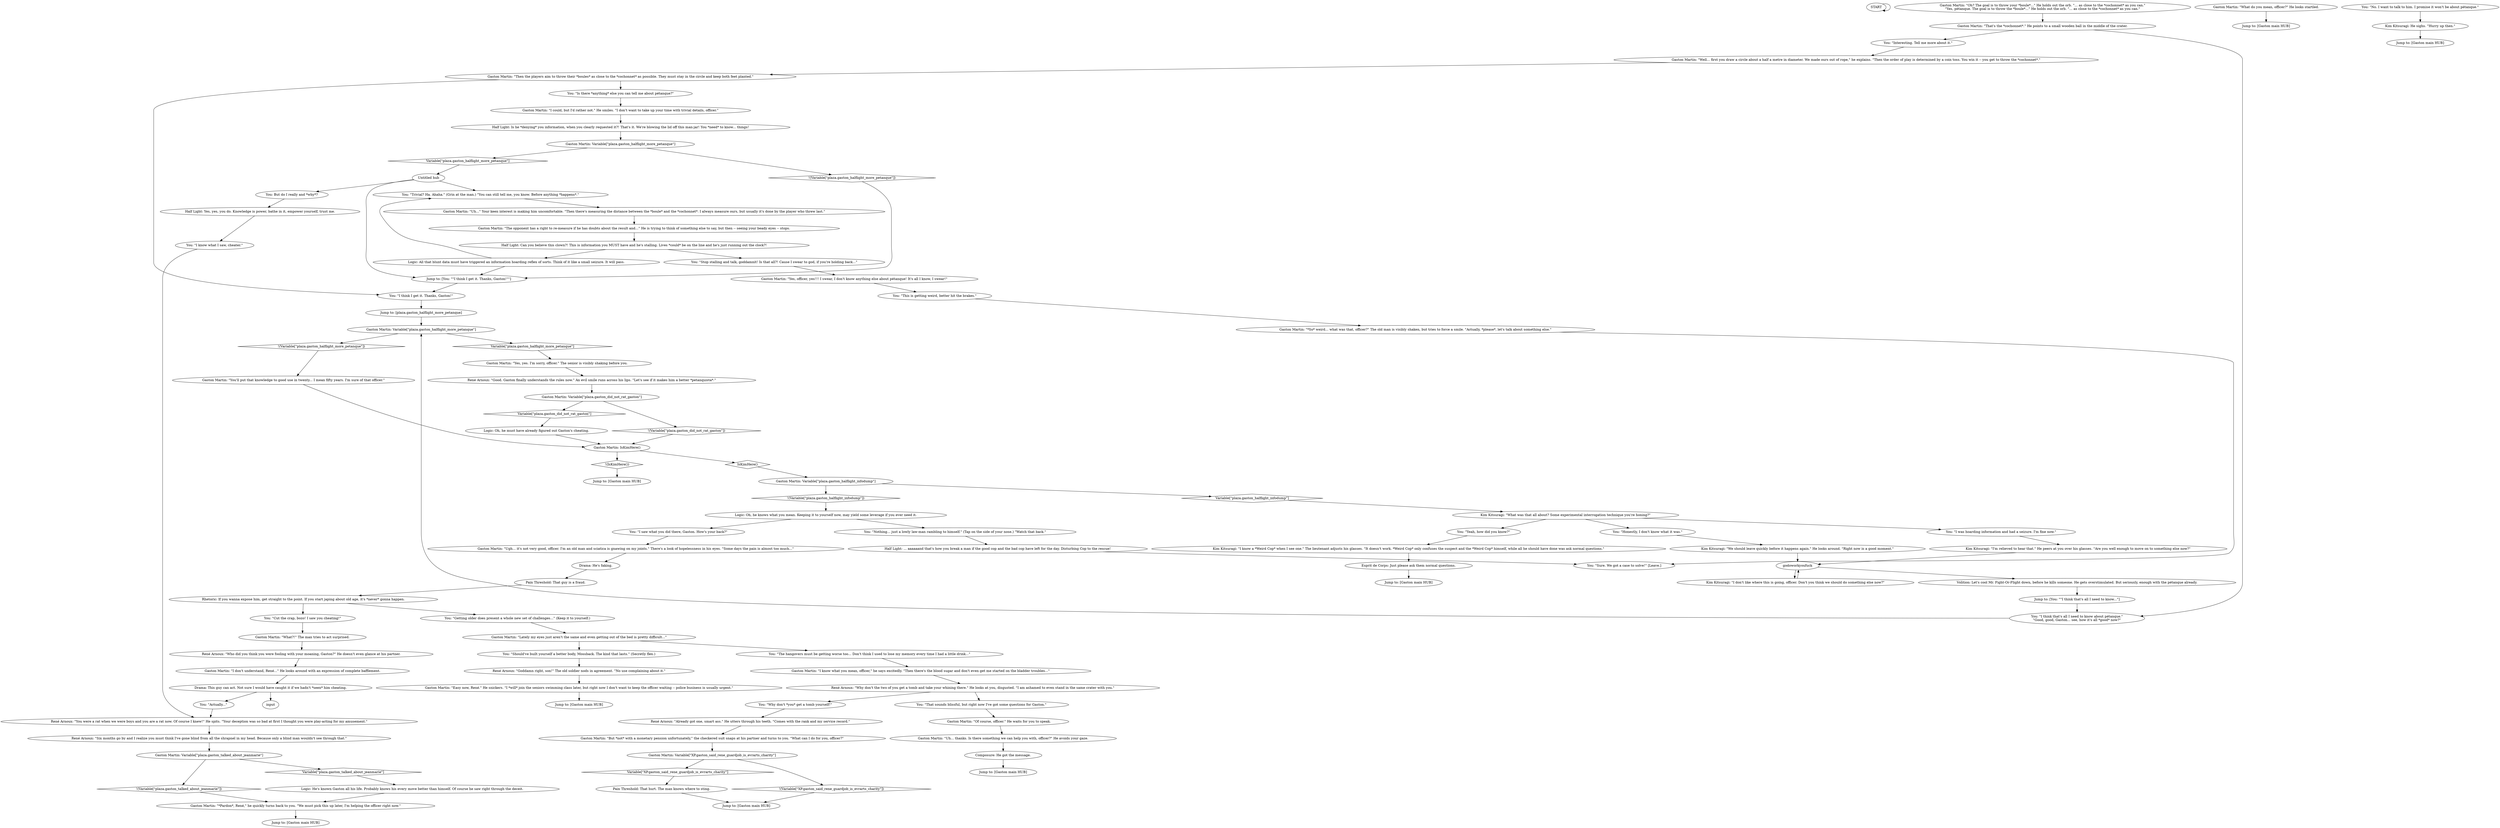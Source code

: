 # PLAZA / GASTON CHEATING
# * Rat or don't rat out cheating Gaston
#* What Game is this?
# ==================================================
digraph G {
	  0 [label="START"];
	  1 [label="input"];
	  2 [label="You: \"I know what I saw, cheater.\""];
	  3 [label="Logic: All that blunt data must have triggered an information hoarding reflex of sorts. Think of it like a small seizure. It will pass."];
	  4 [label="You: \"This is getting weird, better hit the brakes.\""];
	  5 [label="Half Light: ... aaaaaand that's how you break a man if the good cop and the bad cop have left for the day. Disturbing Cop to the rescue!"];
	  6 [label="Gaston Martin: \"Uh... thanks. Is there something we can help you with, officer?\" He avoids your gaze."];
	  7 [label="Jump to: [Gaston main HUB]"];
	  8 [label="Logic: Oh, he knows what you mean. Keeping it to yourself now, may yield some leverage if you ever need it."];
	  9 [label="Kim Kitsuragi: \"I don't like where this is going, officer. Don't you think we should do something else now?\""];
	  10 [label="You: \"Sure. We got a case to solve!\" [Leave.]"];
	  11 [label="Volition: Let's cool Mr. Fight-Or-Flight down, before he kills someone. He gets overstimulated. But seriously, enough with the pétanque already."];
	  12 [label="You: \"No. I want to talk to him. I promise it won't be about pétanque.\""];
	  13 [label="You: \"I saw what you did there, Gaston. How's your back?\""];
	  14 [label="You: \"Getting older does present a whole new set of challenges...\" (Keep it to yourself.)"];
	  15 [label="Gaston Martin: \"Lately my eyes just aren't the same and even getting out of the bed is pretty difficult...\""];
	  16 [label="Gaston Martin: \"Of course, officer.\" He waits for you to speak."];
	  17 [label="Gaston Martin: \"Well... first you draw a circle about a half a metre in diameter. We made ours out of rope,\" he explains. \"Then the order of play is determined by a coin toss. You win it -- you get to throw the *cochonnet*.\""];
	  18 [label="Drama: This guy can act. Not sure I would have caught it if we hadn't *seen* him cheating."];
	  19 [label="Jump to: [Gaston main HUB]"];
	  20 [label="Kim Kitsuragi: He sighs. \"Hurry up then.\""];
	  21 [label="Half Light: Can you believe this clown?! This is information you MUST have and he's stalling. Lives *could* be on the line and he's just running out the clock?!"];
	  22 [label="You: \"Interesting. Tell me more about it.\""];
	  23 [label="Gaston Martin: \"Then the players aim to throw their *boules* as close to the *cochonnet* as possible. They must stay in the circle and keep both feet planted.\""];
	  24 [label="René Arnoux: \"Why don't the two of you get a tomb and take your whining there.\" He looks at you, disgusted. \"I am ashamed to even stand in the same crater with you.\""];
	  25 [label="Jump to: [Gaston main HUB]"];
	  26 [label="Gaston Martin: \"*So* weird... what was that, officer?\" The old man is visibly shaken, but tries to force a smile. \"Actually, *please*, let's talk about something else.\""];
	  27 [label="René Arnoux: \"Six months go by and I realize you must think I've gone blind from all the shrapnel in my head. Because only a blind man wouldn't see through that.\""];
	  28 [label="Gaston Martin: \"Oh? The goal is to throw your *boule*...\" He holds out the orb. \"... as close to the *cochonnet* as you can.\"\n\"Yes, pétanque. The goal is to throw the *boule*...\" He holds out the orb. \"... as close to the *cochonnet* as you can.\""];
	  29 [label="Gaston Martin: \"Easy now, René.\" He snickers. \"I *will* join the seniors swimming class later, but right now I don't want to keep the officer waiting -- police business is usually urgent.\""];
	  30 [label="Gaston Martin: \"Yes, yes. I'm sorry, officer.\" The senior is visibly shaking before you."];
	  31 [label="Logic: Oh, he must have already figured out Gaston's cheating."];
	  32 [label="Untitled hub"];
	  33 [label="Kim Kitsuragi: \"We should leave quickly before it happens again.\" He looks around. \"Right now is a good moment.\""];
	  34 [label="Jump to: [Gaston main HUB]"];
	  35 [label="You: \"Nothing... just a lowly law-man rambling to himself.\" (Tap on the side of your nose.) \"Watch that back.\""];
	  36 [label="Composure: He got the message."];
	  37 [label="René Arnoux: \"You were a rat when we were boys and you are a rat now. Of course I knew!\" He spits. \"Your deception was so bad at first I thought you were play-acting for my amusement.\""];
	  38 [label="You: \"Trivial? Ha. Ahaha.\" (Grin at the man.) \"You can still tell me, you know. Before anything *happens*.\""];
	  39 [label="Gaston Martin: \"That's the *cochonnet*.\" He points to a small wooden ball in the middle of the crater."];
	  40 [label="You: \"Cut the crap, bozo! I saw you cheating!\""];
	  41 [label="Pain Threshold: That hurt. The man knows where to sting."];
	  42 [label="René Arnoux: \"Who did you think you were fooling with your moaning, Gaston?\" He doesn't even glance at his partner."];
	  43 [label="You: \"Why don't *you* get a tomb yourself!\""];
	  44 [label="René Arnoux: \"Already got one, smart ass.\" He utters through his teeth. \"Comes with the rank and my service record.\""];
	  45 [label="Gaston Martin: \"What do you mean, officer?\" He looks startled."];
	  46 [label="Gaston Martin: IsKimHere()"];
	  47 [label="IsKimHere()", shape=diamond];
	  48 [label="!(IsKimHere())", shape=diamond];
	  49 [label="Gaston Martin: Variable[\"plaza.gaston_talked_about_jeanmarie\"]"];
	  50 [label="Variable[\"plaza.gaston_talked_about_jeanmarie\"]", shape=diamond];
	  51 [label="!(Variable[\"plaza.gaston_talked_about_jeanmarie\"])", shape=diamond];
	  52 [label="Rhetoric: If you wanna expose him, get straight to the point. If you start japing about old age, it's *never* gonna happen."];
	  53 [label="Gaston Martin: \"Yes, officer, yes!!! I swear, I don't know anything else about pétanque! It's all I know, I swear!\""];
	  54 [label="Gaston Martin: \"I could, but I'd rather not.\" He smiles. \"I don't want to take up your time with trivial details, officer.\""];
	  55 [label="Kim Kitsuragi: \"What was that all about? Some experimental interrogation technique you're honing?\""];
	  56 [label="Esprit de Corps: Just please ask them normal questions."];
	  57 [label="Gaston Martin: \"The opponent has a right to re-measure if he has doubts about the result and...\" He is trying to think of something else to say, but then -- seeing your beady eyes -- stops."];
	  58 [label="Gaston Martin: \"What?!\" The man tries to act surprised."];
	  59 [label="Jump to: [Gaston main HUB]"];
	  60 [label="Half Light: Yes, yes, you do. Knowledge is power, bathe in it, empower yourself, trust me."];
	  61 [label="Gaston Martin: \"Ugh... it's not very good, officer. I'm an old man and sciatica is gnawing on my joints.\" There's a look of hopelessness in his eyes. \"Some days the pain is almost too much...\""];
	  62 [label="You: \"I think that's all I need to know about pétanque.\"\n\"Good, good, Gaston... see, how it's all *good* now?\""];
	  63 [label="Gaston Martin: Variable[\"plaza.gaston_halflight_infodump\"]"];
	  64 [label="Variable[\"plaza.gaston_halflight_infodump\"]", shape=diamond];
	  65 [label="!(Variable[\"plaza.gaston_halflight_infodump\"])", shape=diamond];
	  66 [label="You: \"I was hoarding information and had a seizure. I'm fine now.\""];
	  67 [label="Drama: He's faking."];
	  68 [label="Gaston Martin: \"*Pardon*, René,\" he quickly turns back to you. \"We must pick this up later, I'm helping the officer right now.\""];
	  69 [label="You: \"Stop stalling and talk, goddamnit! Is that all?! Cause I swear to god, if you're holding back...\""];
	  70 [label="Pain Threshold: That guy is a fraud."];
	  71 [label="Jump to: [Gaston main HUB]"];
	  72 [label="Gaston Martin: \"I don't understand, René...\" He looks around with an expression of complete bafflement."];
	  73 [label="You: \"I think I get it. Thanks, Gaston!\""];
	  74 [label="You: \"Is there *anything* else you can tell me about pétanque?\""];
	  75 [label="Half Light: Is he *denying* you information, when you clearly requested it?! That's it. We're blowing the lid off this man-jar! You *need* to know... things!"];
	  76 [label="You: \"Should've built yourself a better body, Mossback. The kind that lasts.\" (Secretly flex.)"];
	  77 [label="Gaston Martin: Variable[\"plaza.gaston_halflight_more_petanque\"]"];
	  78 [label="Variable[\"plaza.gaston_halflight_more_petanque\"]", shape=diamond];
	  79 [label="!(Variable[\"plaza.gaston_halflight_more_petanque\"])", shape=diamond];
	  80 [label="Kim Kitsuragi: \"I'm relieved to hear that.\" He peers at you over his glasses. \"Are you well enough to move on to something else now?\""];
	  81 [label="You: \"The hangovers must be getting worse too... Don't think I used to lose my memory every time I had a little drink...\""];
	  82 [label="Jump to: [plaza.gaston_halflight_more_petanque]"];
	  83 [label="Jump to: [You: \"\"I think that's all I need to know...\"]"];
	  84 [label="You: \"That sounds blissful, but right now I've got some questions for Gaston.\""];
	  85 [label="You: \"Honestly, I don't know what it was.\""];
	  86 [label="Jump to: [Gaston main HUB]"];
	  87 [label="Gaston Martin: Variable[\"plaza.gaston_halflight_more_petanque\"]"];
	  88 [label="Variable[\"plaza.gaston_halflight_more_petanque\"]", shape=diamond];
	  89 [label="!(Variable[\"plaza.gaston_halflight_more_petanque\"])", shape=diamond];
	  90 [label="You: \"Actually...\""];
	  91 [label="Jump to: [Gaston main HUB]"];
	  92 [label="Gaston Martin: \"But *not* with a monetary pension unfortunately,\" the checkered suit snaps at his partner and turns to you. \"What can I do for you, officer?\""];
	  93 [label="You: But do I really and *why*?"];
	  94 [label="You: \"Yeah, how did you know?\""];
	  95 [label="Kim Kitsuragi: \"I know a *Weird Cop* when I see one.\" The lieutenant adjusts his glasses. \"It doesn't work. *Weird Cop* only confuses the suspect and the *Weird Cop* himself, while all he should have done was ask normal questions.\""];
	  96 [label="godoworkyoufuck"];
	  97 [label="Logic: He's known Gaston all his life. Probably knows his every move better than himself. Of course he saw right through the deceit."];
	  98 [label="Gaston Martin: Variable[\"XP.gaston_said_rene_guardjob_is_evrarts_charity\"]"];
	  99 [label="Variable[\"XP.gaston_said_rene_guardjob_is_evrarts_charity\"]", shape=diamond];
	  100 [label="!(Variable[\"XP.gaston_said_rene_guardjob_is_evrarts_charity\"])", shape=diamond];
	  101 [label="Jump to: [You: \"\"I think I get it. Thanks, Gaston!\"\"]"];
	  102 [label="Gaston Martin: \"Uh...\" Your keen interest is making him uncomfortable. \"Then there's measuring the distance between the *boule* and the *cochonnet*. I always measure ours, but usually it's done by the player who threw last.\""];
	  103 [label="Gaston Martin: \"I know what you mean, officer,\" he says excitedly. \"Then there's the blood sugar and don't even get me started on the bladder troubles...\""];
	  104 [label="René Arnoux: \"Goddamn right, son!\" The old soldier nods in agreement. \"No use complaining about it.\""];
	  105 [label="Gaston Martin: Variable[\"plaza.gaston_did_not_rat_gaston\"]"];
	  106 [label="Variable[\"plaza.gaston_did_not_rat_gaston\"]", shape=diamond];
	  107 [label="!(Variable[\"plaza.gaston_did_not_rat_gaston\"])", shape=diamond];
	  108 [label="René Arnoux: \"Good. Gaston finally understands the rules now.\" An evil smile runs across his lips. \"Let's see if it makes him a better *petanquista*.\""];
	  109 [label="Gaston Martin: \"You'll put that knowledge to good use in twenty... I mean fifty years. I'm sure of that officer.\""];
	  0 -> 0
	  2 -> 37
	  3 -> 101
	  3 -> 38
	  4 -> 26
	  5 -> 10
	  6 -> 36
	  8 -> 35
	  8 -> 13
	  9 -> 96
	  11 -> 83
	  12 -> 20
	  13 -> 61
	  14 -> 15
	  15 -> 81
	  15 -> 76
	  16 -> 6
	  17 -> 23
	  18 -> 1
	  18 -> 90
	  20 -> 59
	  21 -> 3
	  21 -> 69
	  22 -> 17
	  23 -> 73
	  23 -> 74
	  24 -> 43
	  24 -> 84
	  26 -> 10
	  27 -> 49
	  28 -> 39
	  29 -> 91
	  30 -> 108
	  31 -> 46
	  32 -> 101
	  32 -> 93
	  32 -> 38
	  33 -> 96
	  35 -> 5
	  36 -> 34
	  37 -> 27
	  38 -> 102
	  39 -> 62
	  39 -> 22
	  40 -> 58
	  41 -> 25
	  42 -> 72
	  43 -> 44
	  44 -> 92
	  45 -> 7
	  46 -> 48
	  46 -> 47
	  47 -> 63
	  48 -> 86
	  49 -> 50
	  49 -> 51
	  50 -> 97
	  51 -> 68
	  52 -> 40
	  52 -> 14
	  53 -> 4
	  54 -> 75
	  55 -> 66
	  55 -> 85
	  55 -> 94
	  56 -> 71
	  57 -> 21
	  58 -> 42
	  60 -> 2
	  61 -> 67
	  62 -> 77
	  63 -> 64
	  63 -> 65
	  64 -> 55
	  65 -> 8
	  66 -> 80
	  67 -> 70
	  68 -> 19
	  69 -> 53
	  70 -> 52
	  72 -> 18
	  73 -> 82
	  74 -> 54
	  75 -> 87
	  76 -> 104
	  77 -> 78
	  77 -> 79
	  78 -> 30
	  79 -> 109
	  80 -> 96
	  81 -> 103
	  82 -> 77
	  83 -> 62
	  84 -> 16
	  85 -> 33
	  87 -> 88
	  87 -> 89
	  88 -> 32
	  89 -> 101
	  90 -> 37
	  92 -> 98
	  93 -> 60
	  94 -> 95
	  95 -> 56
	  96 -> 9
	  96 -> 11
	  97 -> 68
	  98 -> 99
	  98 -> 100
	  99 -> 41
	  100 -> 25
	  101 -> 73
	  102 -> 57
	  103 -> 24
	  104 -> 29
	  105 -> 106
	  105 -> 107
	  106 -> 31
	  107 -> 46
	  108 -> 105
	  109 -> 46
}


